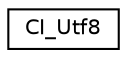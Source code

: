 digraph "Graphical Class Hierarchy"
{
  edge [fontname="Helvetica",fontsize="10",labelfontname="Helvetica",labelfontsize="10"];
  node [fontname="Helvetica",fontsize="10",shape=record];
  rankdir="LR";
  Node1 [label="CI_Utf8",height=0.2,width=0.4,color="black", fillcolor="white", style="filled",URL="$class_c_i___utf8.html"];
}
